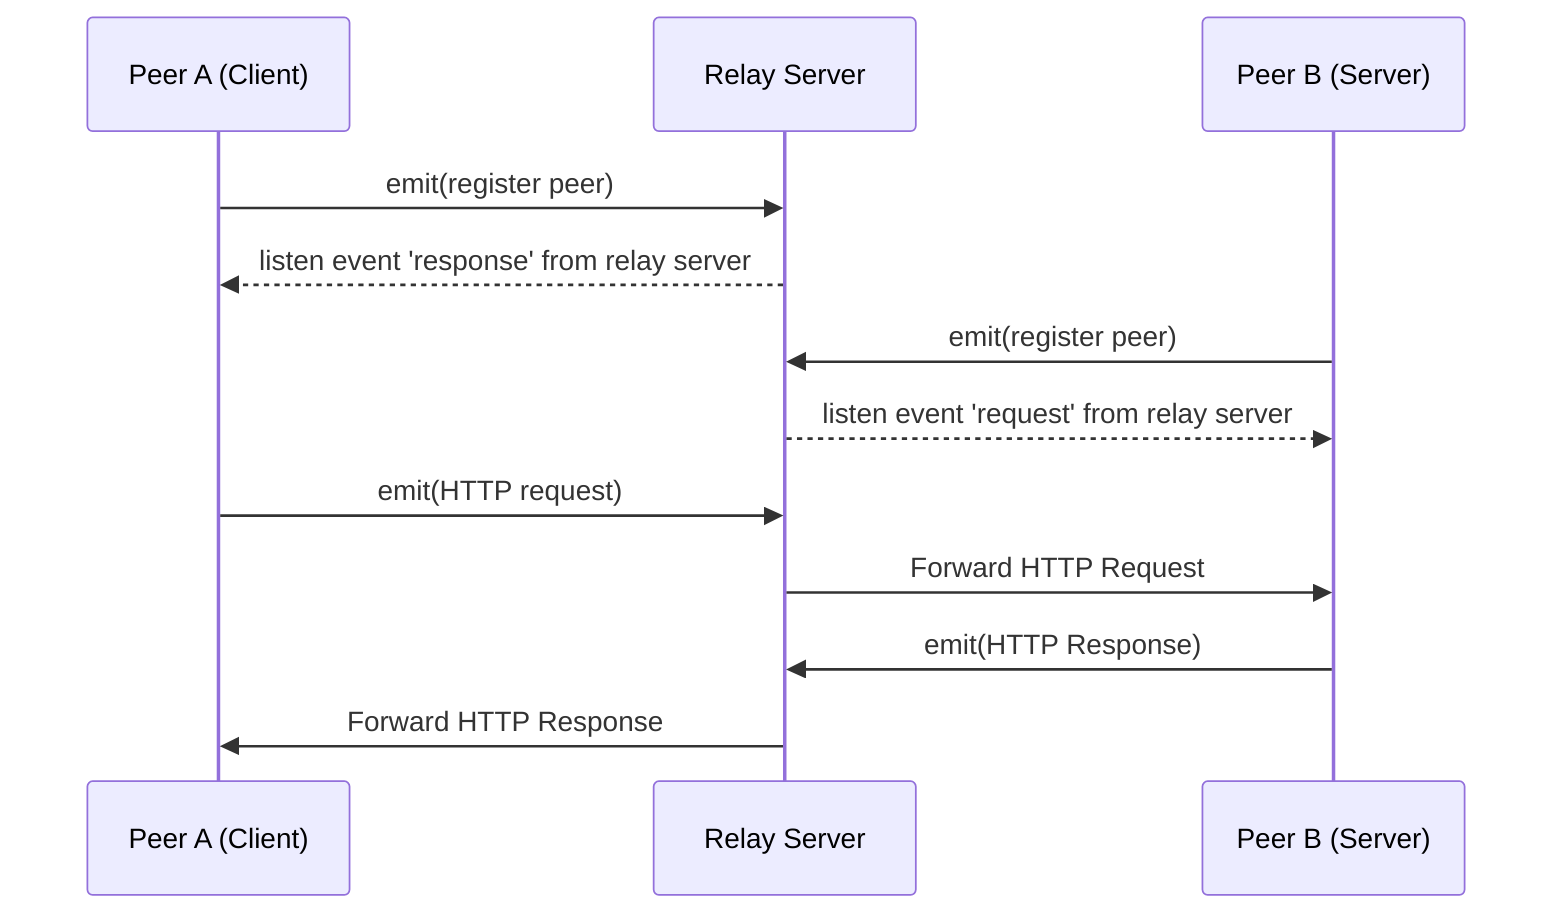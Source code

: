 sequenceDiagram
    participant A as Peer A (Client)
    participant TURN as Relay Server
    participant B as Peer B (Server)
    
    A->>TURN: emit(register peer)
    TURN-->>A: listen event 'response' from relay server
    
    B->>TURN: emit(register peer)
    TURN-->>B: listen event 'request' from relay server
    
    A->>TURN: emit(HTTP request)
    TURN->>B: Forward HTTP Request
    
    B->>TURN: emit(HTTP Response)
    TURN->>A: Forward HTTP Response